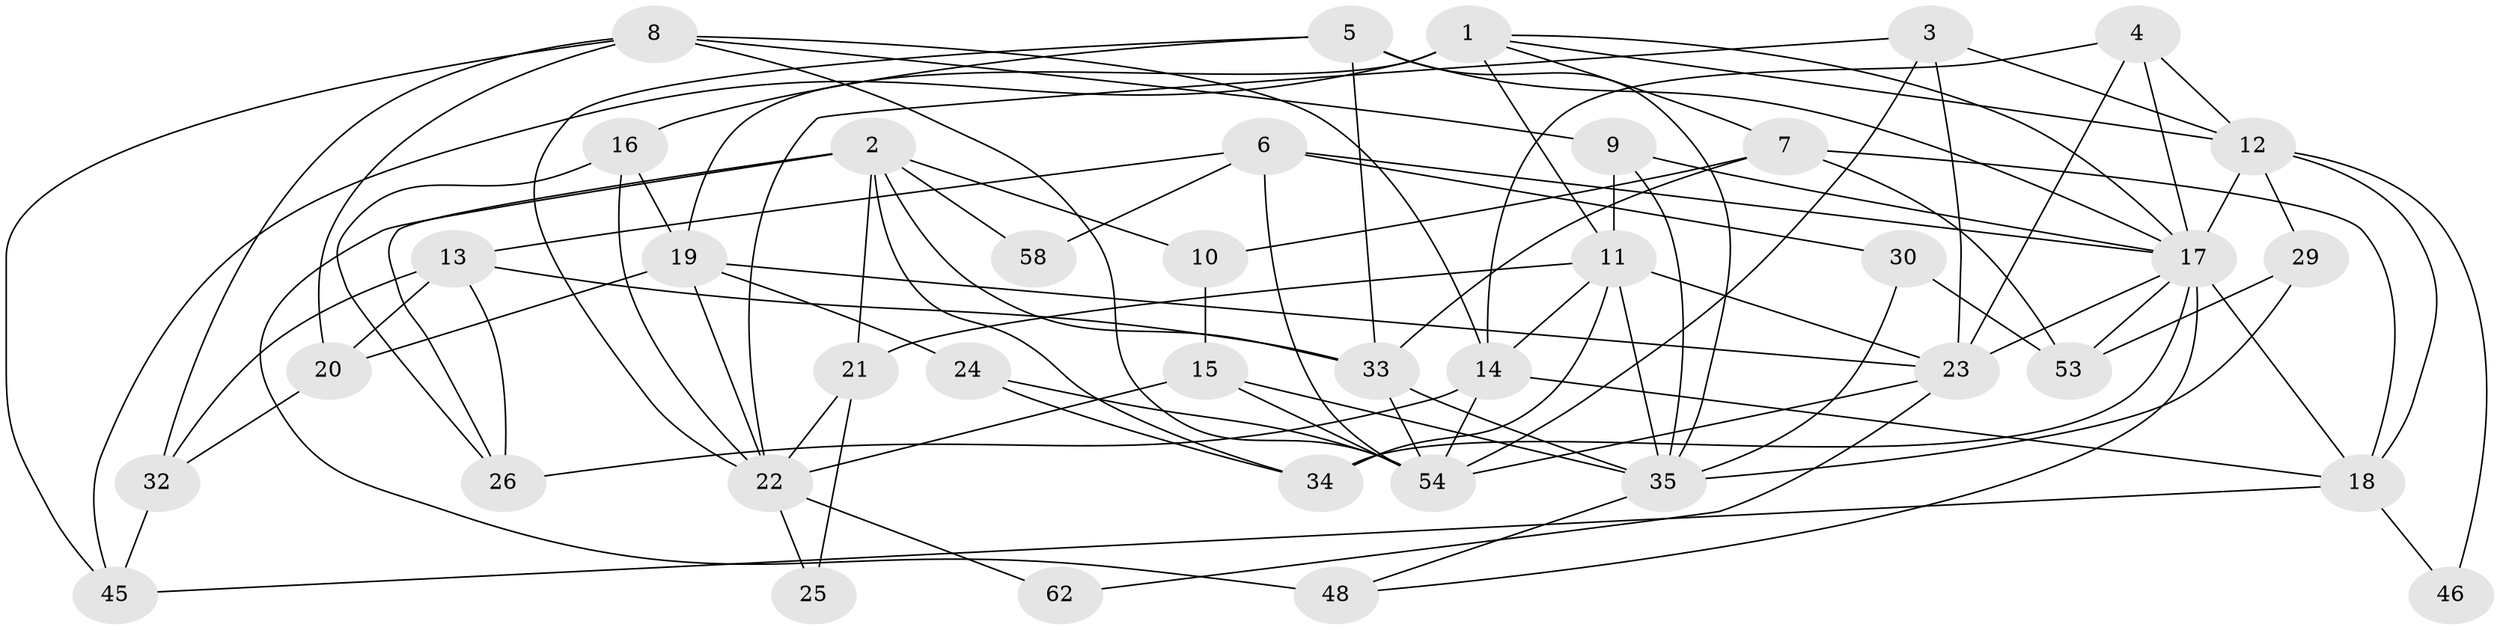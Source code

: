 // Generated by graph-tools (version 1.1) at 2025/52/02/27/25 19:52:02]
// undirected, 39 vertices, 95 edges
graph export_dot {
graph [start="1"]
  node [color=gray90,style=filled];
  1 [super="+49"];
  2 [super="+42"];
  3 [super="+28"];
  4 [super="+39"];
  5;
  6 [super="+57"];
  7 [super="+27"];
  8 [super="+37"];
  9;
  10;
  11 [super="+56"];
  12 [super="+44"];
  13 [super="+43"];
  14 [super="+59"];
  15 [super="+51"];
  16;
  17 [super="+40"];
  18 [super="+31"];
  19 [super="+60"];
  20;
  21;
  22 [super="+38"];
  23 [super="+36"];
  24;
  25;
  26;
  29;
  30;
  32 [super="+52"];
  33 [super="+41"];
  34 [super="+50"];
  35 [super="+47"];
  45;
  46;
  48;
  53 [super="+61"];
  54 [super="+55"];
  58;
  62;
  1 -- 45;
  1 -- 11;
  1 -- 17;
  1 -- 19 [weight=2];
  1 -- 12;
  1 -- 7;
  2 -- 48 [weight=2];
  2 -- 26;
  2 -- 10;
  2 -- 33;
  2 -- 34;
  2 -- 21;
  2 -- 58;
  3 -- 12 [weight=2];
  3 -- 22;
  3 -- 54;
  3 -- 23;
  4 -- 14;
  4 -- 12;
  4 -- 17;
  4 -- 23;
  5 -- 22;
  5 -- 16;
  5 -- 17;
  5 -- 33;
  5 -- 35;
  6 -- 54;
  6 -- 58;
  6 -- 30;
  6 -- 17;
  6 -- 13;
  7 -- 18;
  7 -- 10;
  7 -- 33;
  7 -- 53;
  8 -- 9;
  8 -- 54;
  8 -- 14;
  8 -- 32;
  8 -- 45;
  8 -- 20;
  9 -- 35;
  9 -- 11;
  9 -- 17;
  10 -- 15;
  11 -- 34 [weight=2];
  11 -- 23;
  11 -- 35;
  11 -- 21;
  11 -- 14;
  12 -- 18;
  12 -- 29;
  12 -- 17;
  12 -- 46;
  13 -- 33;
  13 -- 20;
  13 -- 32;
  13 -- 26;
  14 -- 26;
  14 -- 54;
  14 -- 18;
  15 -- 22;
  15 -- 35;
  15 -- 54;
  16 -- 26;
  16 -- 22;
  16 -- 19;
  17 -- 48;
  17 -- 34;
  17 -- 18;
  17 -- 23;
  17 -- 53;
  18 -- 46;
  18 -- 45;
  19 -- 20;
  19 -- 22;
  19 -- 24;
  19 -- 23;
  20 -- 32;
  21 -- 22;
  21 -- 25;
  22 -- 25;
  22 -- 62;
  23 -- 54 [weight=2];
  23 -- 62;
  24 -- 54;
  24 -- 34;
  29 -- 53;
  29 -- 35;
  30 -- 53;
  30 -- 35;
  32 -- 45;
  33 -- 54;
  33 -- 35;
  35 -- 48;
}
